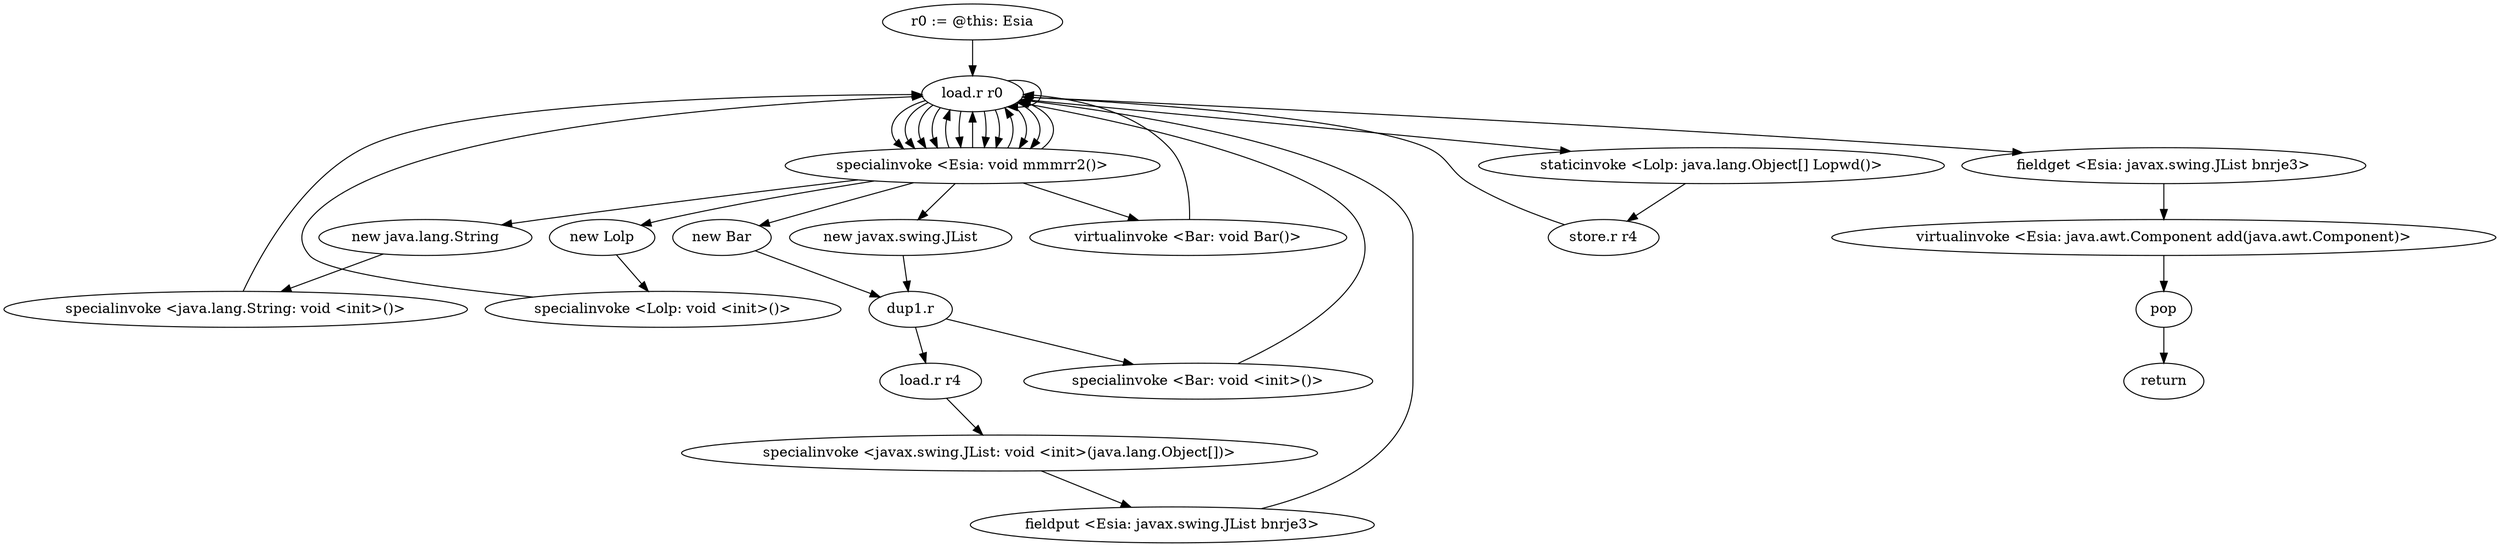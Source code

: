 digraph "" {
    "r0 := @this: Esia"
    "load.r r0"
    "r0 := @this: Esia"->"load.r r0";
    "specialinvoke <Esia: void mmmrr2()>"
    "load.r r0"->"specialinvoke <Esia: void mmmrr2()>";
    "new java.lang.String"
    "specialinvoke <Esia: void mmmrr2()>"->"new java.lang.String";
    "specialinvoke <java.lang.String: void <init>()>"
    "new java.lang.String"->"specialinvoke <java.lang.String: void <init>()>";
    "specialinvoke <java.lang.String: void <init>()>"->"load.r r0";
    "load.r r0"->"specialinvoke <Esia: void mmmrr2()>";
    "new Lolp"
    "specialinvoke <Esia: void mmmrr2()>"->"new Lolp";
    "specialinvoke <Lolp: void <init>()>"
    "new Lolp"->"specialinvoke <Lolp: void <init>()>";
    "specialinvoke <Lolp: void <init>()>"->"load.r r0";
    "load.r r0"->"specialinvoke <Esia: void mmmrr2()>";
    "new Bar"
    "specialinvoke <Esia: void mmmrr2()>"->"new Bar";
    "dup1.r"
    "new Bar"->"dup1.r";
    "specialinvoke <Bar: void <init>()>"
    "dup1.r"->"specialinvoke <Bar: void <init>()>";
    "specialinvoke <Bar: void <init>()>"->"load.r r0";
    "load.r r0"->"specialinvoke <Esia: void mmmrr2()>";
    "specialinvoke <Esia: void mmmrr2()>"->"load.r r0";
    "load.r r0"->"specialinvoke <Esia: void mmmrr2()>";
    "specialinvoke <Esia: void mmmrr2()>"->"load.r r0";
    "load.r r0"->"specialinvoke <Esia: void mmmrr2()>";
    "virtualinvoke <Bar: void Bar()>"
    "specialinvoke <Esia: void mmmrr2()>"->"virtualinvoke <Bar: void Bar()>";
    "virtualinvoke <Bar: void Bar()>"->"load.r r0";
    "load.r r0"->"specialinvoke <Esia: void mmmrr2()>";
    "specialinvoke <Esia: void mmmrr2()>"->"load.r r0";
    "staticinvoke <Lolp: java.lang.Object[] Lopwd()>"
    "load.r r0"->"staticinvoke <Lolp: java.lang.Object[] Lopwd()>";
    "store.r r4"
    "staticinvoke <Lolp: java.lang.Object[] Lopwd()>"->"store.r r4";
    "store.r r4"->"load.r r0";
    "load.r r0"->"specialinvoke <Esia: void mmmrr2()>";
    "new javax.swing.JList"
    "specialinvoke <Esia: void mmmrr2()>"->"new javax.swing.JList";
    "new javax.swing.JList"->"dup1.r";
    "load.r r4"
    "dup1.r"->"load.r r4";
    "specialinvoke <javax.swing.JList: void <init>(java.lang.Object[])>"
    "load.r r4"->"specialinvoke <javax.swing.JList: void <init>(java.lang.Object[])>";
    "fieldput <Esia: javax.swing.JList bnrje3>"
    "specialinvoke <javax.swing.JList: void <init>(java.lang.Object[])>"->"fieldput <Esia: javax.swing.JList bnrje3>";
    "fieldput <Esia: javax.swing.JList bnrje3>"->"load.r r0";
    "load.r r0"->"specialinvoke <Esia: void mmmrr2()>";
    "specialinvoke <Esia: void mmmrr2()>"->"load.r r0";
    "load.r r0"->"load.r r0";
    "fieldget <Esia: javax.swing.JList bnrje3>"
    "load.r r0"->"fieldget <Esia: javax.swing.JList bnrje3>";
    "virtualinvoke <Esia: java.awt.Component add(java.awt.Component)>"
    "fieldget <Esia: javax.swing.JList bnrje3>"->"virtualinvoke <Esia: java.awt.Component add(java.awt.Component)>";
    "pop"
    "virtualinvoke <Esia: java.awt.Component add(java.awt.Component)>"->"pop";
    "return"
    "pop"->"return";
}
